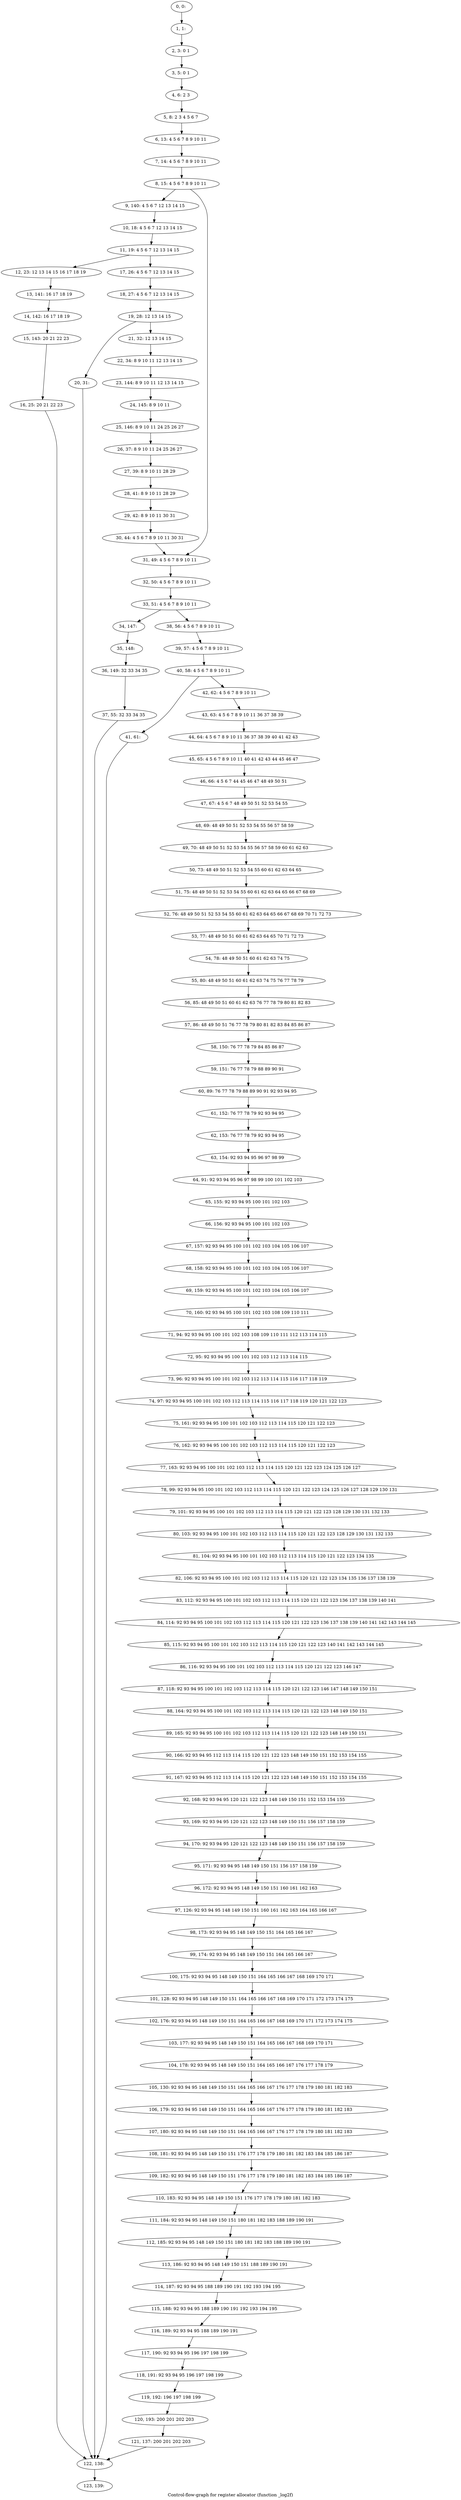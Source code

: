 digraph G {
graph [label="Control-flow-graph for register allocator (function _log2f)"]
0[label="0, 0: "];
1[label="1, 1: "];
2[label="2, 3: 0 1 "];
3[label="3, 5: 0 1 "];
4[label="4, 6: 2 3 "];
5[label="5, 8: 2 3 4 5 6 7 "];
6[label="6, 13: 4 5 6 7 8 9 10 11 "];
7[label="7, 14: 4 5 6 7 8 9 10 11 "];
8[label="8, 15: 4 5 6 7 8 9 10 11 "];
9[label="9, 140: 4 5 6 7 12 13 14 15 "];
10[label="10, 18: 4 5 6 7 12 13 14 15 "];
11[label="11, 19: 4 5 6 7 12 13 14 15 "];
12[label="12, 23: 12 13 14 15 16 17 18 19 "];
13[label="13, 141: 16 17 18 19 "];
14[label="14, 142: 16 17 18 19 "];
15[label="15, 143: 20 21 22 23 "];
16[label="16, 25: 20 21 22 23 "];
17[label="17, 26: 4 5 6 7 12 13 14 15 "];
18[label="18, 27: 4 5 6 7 12 13 14 15 "];
19[label="19, 28: 12 13 14 15 "];
20[label="20, 31: "];
21[label="21, 32: 12 13 14 15 "];
22[label="22, 34: 8 9 10 11 12 13 14 15 "];
23[label="23, 144: 8 9 10 11 12 13 14 15 "];
24[label="24, 145: 8 9 10 11 "];
25[label="25, 146: 8 9 10 11 24 25 26 27 "];
26[label="26, 37: 8 9 10 11 24 25 26 27 "];
27[label="27, 39: 8 9 10 11 28 29 "];
28[label="28, 41: 8 9 10 11 28 29 "];
29[label="29, 42: 8 9 10 11 30 31 "];
30[label="30, 44: 4 5 6 7 8 9 10 11 30 31 "];
31[label="31, 49: 4 5 6 7 8 9 10 11 "];
32[label="32, 50: 4 5 6 7 8 9 10 11 "];
33[label="33, 51: 4 5 6 7 8 9 10 11 "];
34[label="34, 147: "];
35[label="35, 148: "];
36[label="36, 149: 32 33 34 35 "];
37[label="37, 55: 32 33 34 35 "];
38[label="38, 56: 4 5 6 7 8 9 10 11 "];
39[label="39, 57: 4 5 6 7 8 9 10 11 "];
40[label="40, 58: 4 5 6 7 8 9 10 11 "];
41[label="41, 61: "];
42[label="42, 62: 4 5 6 7 8 9 10 11 "];
43[label="43, 63: 4 5 6 7 8 9 10 11 36 37 38 39 "];
44[label="44, 64: 4 5 6 7 8 9 10 11 36 37 38 39 40 41 42 43 "];
45[label="45, 65: 4 5 6 7 8 9 10 11 40 41 42 43 44 45 46 47 "];
46[label="46, 66: 4 5 6 7 44 45 46 47 48 49 50 51 "];
47[label="47, 67: 4 5 6 7 48 49 50 51 52 53 54 55 "];
48[label="48, 69: 48 49 50 51 52 53 54 55 56 57 58 59 "];
49[label="49, 70: 48 49 50 51 52 53 54 55 56 57 58 59 60 61 62 63 "];
50[label="50, 73: 48 49 50 51 52 53 54 55 60 61 62 63 64 65 "];
51[label="51, 75: 48 49 50 51 52 53 54 55 60 61 62 63 64 65 66 67 68 69 "];
52[label="52, 76: 48 49 50 51 52 53 54 55 60 61 62 63 64 65 66 67 68 69 70 71 72 73 "];
53[label="53, 77: 48 49 50 51 60 61 62 63 64 65 70 71 72 73 "];
54[label="54, 78: 48 49 50 51 60 61 62 63 74 75 "];
55[label="55, 80: 48 49 50 51 60 61 62 63 74 75 76 77 78 79 "];
56[label="56, 85: 48 49 50 51 60 61 62 63 76 77 78 79 80 81 82 83 "];
57[label="57, 86: 48 49 50 51 76 77 78 79 80 81 82 83 84 85 86 87 "];
58[label="58, 150: 76 77 78 79 84 85 86 87 "];
59[label="59, 151: 76 77 78 79 88 89 90 91 "];
60[label="60, 89: 76 77 78 79 88 89 90 91 92 93 94 95 "];
61[label="61, 152: 76 77 78 79 92 93 94 95 "];
62[label="62, 153: 76 77 78 79 92 93 94 95 "];
63[label="63, 154: 92 93 94 95 96 97 98 99 "];
64[label="64, 91: 92 93 94 95 96 97 98 99 100 101 102 103 "];
65[label="65, 155: 92 93 94 95 100 101 102 103 "];
66[label="66, 156: 92 93 94 95 100 101 102 103 "];
67[label="67, 157: 92 93 94 95 100 101 102 103 104 105 106 107 "];
68[label="68, 158: 92 93 94 95 100 101 102 103 104 105 106 107 "];
69[label="69, 159: 92 93 94 95 100 101 102 103 104 105 106 107 "];
70[label="70, 160: 92 93 94 95 100 101 102 103 108 109 110 111 "];
71[label="71, 94: 92 93 94 95 100 101 102 103 108 109 110 111 112 113 114 115 "];
72[label="72, 95: 92 93 94 95 100 101 102 103 112 113 114 115 "];
73[label="73, 96: 92 93 94 95 100 101 102 103 112 113 114 115 116 117 118 119 "];
74[label="74, 97: 92 93 94 95 100 101 102 103 112 113 114 115 116 117 118 119 120 121 122 123 "];
75[label="75, 161: 92 93 94 95 100 101 102 103 112 113 114 115 120 121 122 123 "];
76[label="76, 162: 92 93 94 95 100 101 102 103 112 113 114 115 120 121 122 123 "];
77[label="77, 163: 92 93 94 95 100 101 102 103 112 113 114 115 120 121 122 123 124 125 126 127 "];
78[label="78, 99: 92 93 94 95 100 101 102 103 112 113 114 115 120 121 122 123 124 125 126 127 128 129 130 131 "];
79[label="79, 101: 92 93 94 95 100 101 102 103 112 113 114 115 120 121 122 123 128 129 130 131 132 133 "];
80[label="80, 103: 92 93 94 95 100 101 102 103 112 113 114 115 120 121 122 123 128 129 130 131 132 133 "];
81[label="81, 104: 92 93 94 95 100 101 102 103 112 113 114 115 120 121 122 123 134 135 "];
82[label="82, 106: 92 93 94 95 100 101 102 103 112 113 114 115 120 121 122 123 134 135 136 137 138 139 "];
83[label="83, 112: 92 93 94 95 100 101 102 103 112 113 114 115 120 121 122 123 136 137 138 139 140 141 "];
84[label="84, 114: 92 93 94 95 100 101 102 103 112 113 114 115 120 121 122 123 136 137 138 139 140 141 142 143 144 145 "];
85[label="85, 115: 92 93 94 95 100 101 102 103 112 113 114 115 120 121 122 123 140 141 142 143 144 145 "];
86[label="86, 116: 92 93 94 95 100 101 102 103 112 113 114 115 120 121 122 123 146 147 "];
87[label="87, 118: 92 93 94 95 100 101 102 103 112 113 114 115 120 121 122 123 146 147 148 149 150 151 "];
88[label="88, 164: 92 93 94 95 100 101 102 103 112 113 114 115 120 121 122 123 148 149 150 151 "];
89[label="89, 165: 92 93 94 95 100 101 102 103 112 113 114 115 120 121 122 123 148 149 150 151 "];
90[label="90, 166: 92 93 94 95 112 113 114 115 120 121 122 123 148 149 150 151 152 153 154 155 "];
91[label="91, 167: 92 93 94 95 112 113 114 115 120 121 122 123 148 149 150 151 152 153 154 155 "];
92[label="92, 168: 92 93 94 95 120 121 122 123 148 149 150 151 152 153 154 155 "];
93[label="93, 169: 92 93 94 95 120 121 122 123 148 149 150 151 156 157 158 159 "];
94[label="94, 170: 92 93 94 95 120 121 122 123 148 149 150 151 156 157 158 159 "];
95[label="95, 171: 92 93 94 95 148 149 150 151 156 157 158 159 "];
96[label="96, 172: 92 93 94 95 148 149 150 151 160 161 162 163 "];
97[label="97, 126: 92 93 94 95 148 149 150 151 160 161 162 163 164 165 166 167 "];
98[label="98, 173: 92 93 94 95 148 149 150 151 164 165 166 167 "];
99[label="99, 174: 92 93 94 95 148 149 150 151 164 165 166 167 "];
100[label="100, 175: 92 93 94 95 148 149 150 151 164 165 166 167 168 169 170 171 "];
101[label="101, 128: 92 93 94 95 148 149 150 151 164 165 166 167 168 169 170 171 172 173 174 175 "];
102[label="102, 176: 92 93 94 95 148 149 150 151 164 165 166 167 168 169 170 171 172 173 174 175 "];
103[label="103, 177: 92 93 94 95 148 149 150 151 164 165 166 167 168 169 170 171 "];
104[label="104, 178: 92 93 94 95 148 149 150 151 164 165 166 167 176 177 178 179 "];
105[label="105, 130: 92 93 94 95 148 149 150 151 164 165 166 167 176 177 178 179 180 181 182 183 "];
106[label="106, 179: 92 93 94 95 148 149 150 151 164 165 166 167 176 177 178 179 180 181 182 183 "];
107[label="107, 180: 92 93 94 95 148 149 150 151 164 165 166 167 176 177 178 179 180 181 182 183 "];
108[label="108, 181: 92 93 94 95 148 149 150 151 176 177 178 179 180 181 182 183 184 185 186 187 "];
109[label="109, 182: 92 93 94 95 148 149 150 151 176 177 178 179 180 181 182 183 184 185 186 187 "];
110[label="110, 183: 92 93 94 95 148 149 150 151 176 177 178 179 180 181 182 183 "];
111[label="111, 184: 92 93 94 95 148 149 150 151 180 181 182 183 188 189 190 191 "];
112[label="112, 185: 92 93 94 95 148 149 150 151 180 181 182 183 188 189 190 191 "];
113[label="113, 186: 92 93 94 95 148 149 150 151 188 189 190 191 "];
114[label="114, 187: 92 93 94 95 188 189 190 191 192 193 194 195 "];
115[label="115, 188: 92 93 94 95 188 189 190 191 192 193 194 195 "];
116[label="116, 189: 92 93 94 95 188 189 190 191 "];
117[label="117, 190: 92 93 94 95 196 197 198 199 "];
118[label="118, 191: 92 93 94 95 196 197 198 199 "];
119[label="119, 192: 196 197 198 199 "];
120[label="120, 193: 200 201 202 203 "];
121[label="121, 137: 200 201 202 203 "];
122[label="122, 138: "];
123[label="123, 139: "];
0->1 ;
1->2 ;
2->3 ;
3->4 ;
4->5 ;
5->6 ;
6->7 ;
7->8 ;
8->9 ;
8->31 ;
9->10 ;
10->11 ;
11->12 ;
11->17 ;
12->13 ;
13->14 ;
14->15 ;
15->16 ;
16->122 ;
17->18 ;
18->19 ;
19->20 ;
19->21 ;
20->122 ;
21->22 ;
22->23 ;
23->24 ;
24->25 ;
25->26 ;
26->27 ;
27->28 ;
28->29 ;
29->30 ;
30->31 ;
31->32 ;
32->33 ;
33->34 ;
33->38 ;
34->35 ;
35->36 ;
36->37 ;
37->122 ;
38->39 ;
39->40 ;
40->41 ;
40->42 ;
41->122 ;
42->43 ;
43->44 ;
44->45 ;
45->46 ;
46->47 ;
47->48 ;
48->49 ;
49->50 ;
50->51 ;
51->52 ;
52->53 ;
53->54 ;
54->55 ;
55->56 ;
56->57 ;
57->58 ;
58->59 ;
59->60 ;
60->61 ;
61->62 ;
62->63 ;
63->64 ;
64->65 ;
65->66 ;
66->67 ;
67->68 ;
68->69 ;
69->70 ;
70->71 ;
71->72 ;
72->73 ;
73->74 ;
74->75 ;
75->76 ;
76->77 ;
77->78 ;
78->79 ;
79->80 ;
80->81 ;
81->82 ;
82->83 ;
83->84 ;
84->85 ;
85->86 ;
86->87 ;
87->88 ;
88->89 ;
89->90 ;
90->91 ;
91->92 ;
92->93 ;
93->94 ;
94->95 ;
95->96 ;
96->97 ;
97->98 ;
98->99 ;
99->100 ;
100->101 ;
101->102 ;
102->103 ;
103->104 ;
104->105 ;
105->106 ;
106->107 ;
107->108 ;
108->109 ;
109->110 ;
110->111 ;
111->112 ;
112->113 ;
113->114 ;
114->115 ;
115->116 ;
116->117 ;
117->118 ;
118->119 ;
119->120 ;
120->121 ;
121->122 ;
122->123 ;
}

